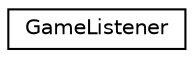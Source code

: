 digraph "Graphical Class Hierarchy"
{
  edge [fontname="Helvetica",fontsize="10",labelfontname="Helvetica",labelfontsize="10"];
  node [fontname="Helvetica",fontsize="10",shape=record];
  rankdir="LR";
  Node0 [label="GameListener",height=0.2,width=0.4,color="black", fillcolor="white", style="filled",URL="$interfaceunitingtwist_1_1_game_listener.html",tooltip="Interface for an object that listens for scoring/losing events about the game. "];
}
